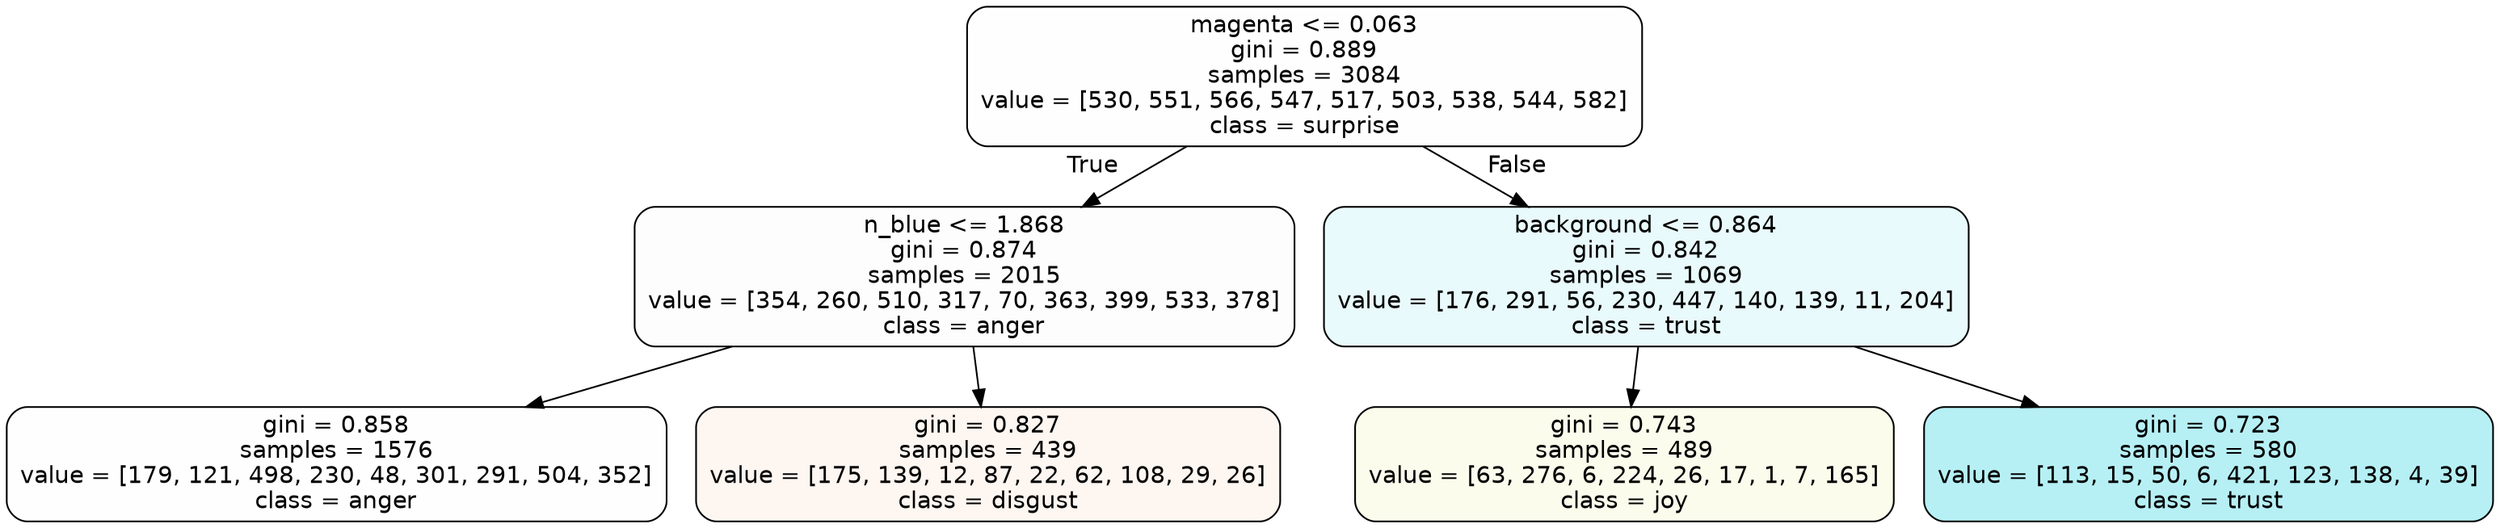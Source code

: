 digraph Tree {
node [shape=box, style="filled, rounded", color="black", fontname=helvetica] ;
edge [fontname=helvetica] ;
0 [label="magenta <= 0.063\ngini = 0.889\nsamples = 3084\nvalue = [530, 551, 566, 547, 517, 503, 538, 544, 582]\nclass = surprise", fillcolor="#e5396401"] ;
1 [label="n_blue <= 1.868\ngini = 0.874\nsamples = 2015\nvalue = [354, 260, 510, 317, 70, 363, 399, 533, 378]\nclass = anger", fillcolor="#e539d702"] ;
0 -> 1 [labeldistance=2.5, labelangle=45, headlabel="True"] ;
2 [label="gini = 0.858\nsamples = 1576\nvalue = [179, 121, 498, 230, 48, 301, 291, 504, 352]\nclass = anger", fillcolor="#e539d701"] ;
1 -> 2 ;
3 [label="gini = 0.827\nsamples = 439\nvalue = [175, 139, 12, 87, 22, 62, 108, 29, 26]\nclass = disgust", fillcolor="#e5813912"] ;
1 -> 3 ;
4 [label="background <= 0.864\ngini = 0.842\nsamples = 1069\nvalue = [176, 291, 56, 230, 447, 140, 139, 11, 204]\nclass = trust", fillcolor="#39d7e51c"] ;
0 -> 4 [labeldistance=2.5, labelangle=-45, headlabel="False"] ;
5 [label="gini = 0.743\nsamples = 489\nvalue = [63, 276, 6, 224, 26, 17, 1, 7, 165]\nclass = joy", fillcolor="#d7e53918"] ;
4 -> 5 ;
6 [label="gini = 0.723\nsamples = 580\nvalue = [113, 15, 50, 6, 421, 123, 138, 4, 39]\nclass = trust", fillcolor="#39d7e55e"] ;
4 -> 6 ;
}